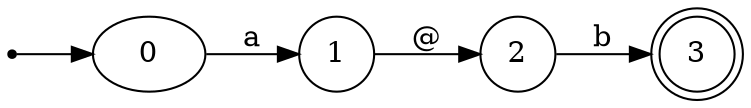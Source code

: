 digraph Thompson {
	rankdir=LR size="8,5"
	ini [shape=point]
	ini -> 0
	node [shape=doublecircle]
	3
	node [shape=circle]
	0 -> 1 [label=a]
	2 -> 3 [label=b]
	1 -> 2 [label="@"]
}
